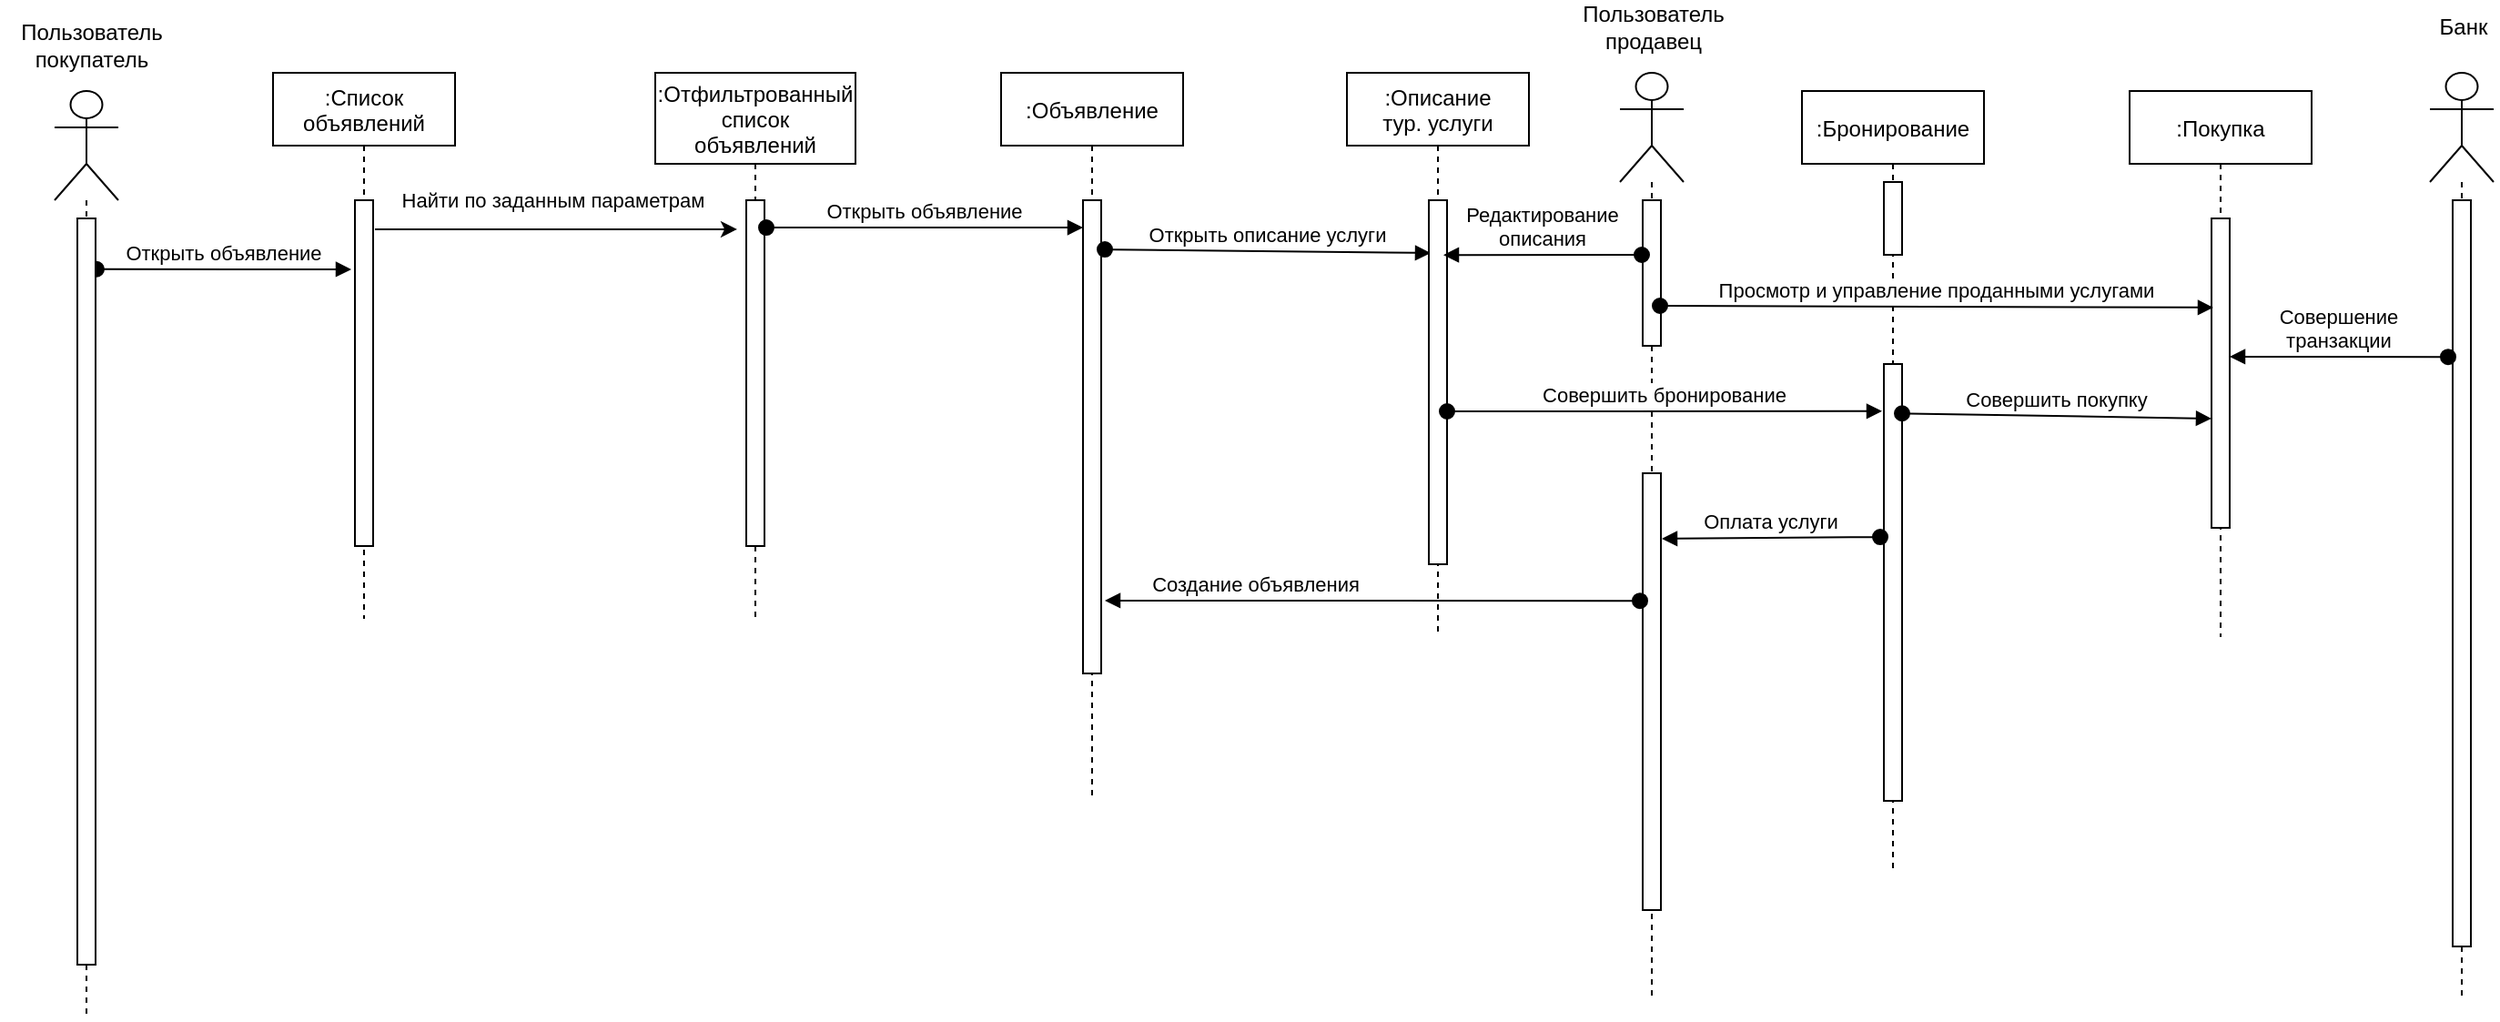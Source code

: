 <mxfile version="13.7.1" type="github">
  <diagram id="kgpKYQtTHZ0yAKxKKP6v" name="Page-1">
    <mxGraphModel dx="2201" dy="946" grid="1" gridSize="10" guides="1" tooltips="1" connect="1" arrows="1" fold="1" page="1" pageScale="1" pageWidth="850" pageHeight="1100" math="0" shadow="0">
      <root>
        <mxCell id="0" />
        <mxCell id="1" parent="0" />
        <mxCell id="3nuBFxr9cyL0pnOWT2aG-1" value=":Отфильтрованный&#xa;список&#xa;объявлений" style="shape=umlLifeline;perimeter=lifelinePerimeter;container=1;collapsible=0;recursiveResize=0;rounded=0;shadow=0;strokeWidth=1;size=50;" parent="1" vertex="1">
          <mxGeometry x="300" y="150" width="110" height="300" as="geometry" />
        </mxCell>
        <mxCell id="3nuBFxr9cyL0pnOWT2aG-2" value="" style="points=[];perimeter=orthogonalPerimeter;rounded=0;shadow=0;strokeWidth=1;" parent="3nuBFxr9cyL0pnOWT2aG-1" vertex="1">
          <mxGeometry x="50" y="70" width="10" height="190" as="geometry" />
        </mxCell>
        <mxCell id="3nuBFxr9cyL0pnOWT2aG-5" value=":Объявление" style="shape=umlLifeline;perimeter=lifelinePerimeter;container=1;collapsible=0;recursiveResize=0;rounded=0;shadow=0;strokeWidth=1;" parent="1" vertex="1">
          <mxGeometry x="490" y="150" width="100" height="400" as="geometry" />
        </mxCell>
        <mxCell id="3nuBFxr9cyL0pnOWT2aG-6" value="" style="points=[];perimeter=orthogonalPerimeter;rounded=0;shadow=0;strokeWidth=1;" parent="3nuBFxr9cyL0pnOWT2aG-5" vertex="1">
          <mxGeometry x="45" y="70" width="10" height="260" as="geometry" />
        </mxCell>
        <mxCell id="3nuBFxr9cyL0pnOWT2aG-3" value="Открыть объявление" style="verticalAlign=bottom;startArrow=oval;endArrow=block;startSize=8;shadow=0;strokeWidth=1;exitX=1.1;exitY=0.079;exitDx=0;exitDy=0;exitPerimeter=0;" parent="1" target="3nuBFxr9cyL0pnOWT2aG-6" edge="1" source="3nuBFxr9cyL0pnOWT2aG-2">
          <mxGeometry relative="1" as="geometry">
            <mxPoint x="335" y="210" as="sourcePoint" />
          </mxGeometry>
        </mxCell>
        <mxCell id="PaG0WAqrB5fABLOEtc2Y-8" value=":Список &#xa;объявлений" style="shape=umlLifeline;perimeter=lifelinePerimeter;container=1;collapsible=0;recursiveResize=0;rounded=0;shadow=0;strokeWidth=1;size=40;" vertex="1" parent="1">
          <mxGeometry x="90" y="150" width="100" height="300" as="geometry" />
        </mxCell>
        <mxCell id="PaG0WAqrB5fABLOEtc2Y-9" value="" style="points=[];perimeter=orthogonalPerimeter;rounded=0;shadow=0;strokeWidth=1;" vertex="1" parent="PaG0WAqrB5fABLOEtc2Y-8">
          <mxGeometry x="45" y="70" width="10" height="190" as="geometry" />
        </mxCell>
        <mxCell id="PaG0WAqrB5fABLOEtc2Y-10" style="edgeStyle=orthogonalEdgeStyle;rounded=0;orthogonalLoop=1;jettySize=auto;html=1;exitX=1.1;exitY=0.084;exitDx=0;exitDy=0;exitPerimeter=0;entryX=-0.5;entryY=0.084;entryDx=0;entryDy=0;entryPerimeter=0;" edge="1" parent="1" source="PaG0WAqrB5fABLOEtc2Y-9" target="3nuBFxr9cyL0pnOWT2aG-2">
          <mxGeometry relative="1" as="geometry">
            <mxPoint x="270" y="236" as="targetPoint" />
            <Array as="points" />
          </mxGeometry>
        </mxCell>
        <mxCell id="PaG0WAqrB5fABLOEtc2Y-11" value="&lt;span style=&quot;font-size: 11px ; background-color: rgb(255 , 255 , 255)&quot;&gt;Найти по заданным&amp;nbsp;&lt;/span&gt;&lt;span style=&quot;font-size: 11px&quot;&gt;параметрам&amp;nbsp;&lt;/span&gt;" style="text;html=1;align=center;verticalAlign=middle;resizable=0;points=[];autosize=1;" vertex="1" parent="1">
          <mxGeometry x="150" y="210" width="190" height="20" as="geometry" />
        </mxCell>
        <mxCell id="PaG0WAqrB5fABLOEtc2Y-12" value="Открыть описание услуги" style="verticalAlign=bottom;startArrow=oval;endArrow=block;startSize=8;shadow=0;strokeWidth=1;exitX=1.2;exitY=0.104;exitDx=0;exitDy=0;exitPerimeter=0;entryX=0.1;entryY=0.145;entryDx=0;entryDy=0;entryPerimeter=0;" edge="1" parent="1" source="3nuBFxr9cyL0pnOWT2aG-6" target="PaG0WAqrB5fABLOEtc2Y-14">
          <mxGeometry relative="1" as="geometry">
            <mxPoint x="545" y="239" as="sourcePoint" />
            <mxPoint x="723" y="263" as="targetPoint" />
          </mxGeometry>
        </mxCell>
        <mxCell id="PaG0WAqrB5fABLOEtc2Y-13" value=":Описание &#xa;тур. услуги" style="shape=umlLifeline;perimeter=lifelinePerimeter;container=1;collapsible=0;recursiveResize=0;rounded=0;shadow=0;strokeWidth=1;" vertex="1" parent="1">
          <mxGeometry x="680" y="150" width="100" height="310" as="geometry" />
        </mxCell>
        <mxCell id="PaG0WAqrB5fABLOEtc2Y-14" value="" style="points=[];perimeter=orthogonalPerimeter;rounded=0;shadow=0;strokeWidth=1;" vertex="1" parent="PaG0WAqrB5fABLOEtc2Y-13">
          <mxGeometry x="45" y="70" width="10" height="200" as="geometry" />
        </mxCell>
        <mxCell id="PaG0WAqrB5fABLOEtc2Y-15" value=":Бронирование" style="shape=umlLifeline;perimeter=lifelinePerimeter;container=1;collapsible=0;recursiveResize=0;rounded=0;shadow=0;strokeWidth=1;" vertex="1" parent="1">
          <mxGeometry x="930" y="160" width="100" height="430" as="geometry" />
        </mxCell>
        <mxCell id="PaG0WAqrB5fABLOEtc2Y-16" value="" style="points=[];perimeter=orthogonalPerimeter;rounded=0;shadow=0;strokeWidth=1;" vertex="1" parent="PaG0WAqrB5fABLOEtc2Y-15">
          <mxGeometry x="45" y="150" width="10" height="240" as="geometry" />
        </mxCell>
        <mxCell id="PaG0WAqrB5fABLOEtc2Y-35" value="" style="points=[];perimeter=orthogonalPerimeter;rounded=0;shadow=0;strokeWidth=1;" vertex="1" parent="PaG0WAqrB5fABLOEtc2Y-15">
          <mxGeometry x="45" y="50" width="10" height="40" as="geometry" />
        </mxCell>
        <mxCell id="PaG0WAqrB5fABLOEtc2Y-17" value=":Покупка" style="shape=umlLifeline;perimeter=lifelinePerimeter;container=1;collapsible=0;recursiveResize=0;rounded=0;shadow=0;strokeWidth=1;" vertex="1" parent="1">
          <mxGeometry x="1110" y="160" width="100" height="300" as="geometry" />
        </mxCell>
        <mxCell id="PaG0WAqrB5fABLOEtc2Y-18" value="" style="points=[];perimeter=orthogonalPerimeter;rounded=0;shadow=0;strokeWidth=1;" vertex="1" parent="PaG0WAqrB5fABLOEtc2Y-17">
          <mxGeometry x="45" y="70" width="10" height="170" as="geometry" />
        </mxCell>
        <mxCell id="PaG0WAqrB5fABLOEtc2Y-21" value="Открыть объявление" style="verticalAlign=bottom;startArrow=oval;endArrow=block;startSize=8;shadow=0;strokeWidth=1;entryX=-0.2;entryY=0.2;entryDx=0;entryDy=0;entryPerimeter=0;exitX=1.05;exitY=0.068;exitDx=0;exitDy=0;exitPerimeter=0;" edge="1" parent="1" source="PaG0WAqrB5fABLOEtc2Y-24" target="PaG0WAqrB5fABLOEtc2Y-9">
          <mxGeometry relative="1" as="geometry">
            <mxPoint x="-30" y="240" as="sourcePoint" />
            <mxPoint x="134" y="240" as="targetPoint" />
          </mxGeometry>
        </mxCell>
        <mxCell id="PaG0WAqrB5fABLOEtc2Y-27" value="" style="shape=umlLifeline;participant=umlActor;perimeter=lifelinePerimeter;whiteSpace=wrap;html=1;container=1;collapsible=0;recursiveResize=0;verticalAlign=top;spacingTop=36;outlineConnect=0;size=60;" vertex="1" parent="1">
          <mxGeometry x="-30" y="160" width="35" height="510" as="geometry" />
        </mxCell>
        <mxCell id="PaG0WAqrB5fABLOEtc2Y-24" value="" style="points=[];perimeter=orthogonalPerimeter;rounded=0;shadow=0;strokeWidth=1;" vertex="1" parent="PaG0WAqrB5fABLOEtc2Y-27">
          <mxGeometry x="12.5" y="70" width="10" height="410" as="geometry" />
        </mxCell>
        <mxCell id="PaG0WAqrB5fABLOEtc2Y-29" value="Пользователь&lt;br&gt;покупатель" style="text;html=1;align=center;verticalAlign=middle;resizable=0;points=[];autosize=1;" vertex="1" parent="1">
          <mxGeometry x="-60" y="120" width="100" height="30" as="geometry" />
        </mxCell>
        <mxCell id="PaG0WAqrB5fABLOEtc2Y-32" value="" style="shape=umlLifeline;participant=umlActor;perimeter=lifelinePerimeter;whiteSpace=wrap;html=1;container=1;collapsible=0;recursiveResize=0;verticalAlign=top;spacingTop=36;outlineConnect=0;size=60;" vertex="1" parent="1">
          <mxGeometry x="830" y="150" width="35" height="510" as="geometry" />
        </mxCell>
        <mxCell id="PaG0WAqrB5fABLOEtc2Y-33" value="" style="points=[];perimeter=orthogonalPerimeter;rounded=0;shadow=0;strokeWidth=1;" vertex="1" parent="PaG0WAqrB5fABLOEtc2Y-32">
          <mxGeometry x="12.5" y="70" width="10" height="80" as="geometry" />
        </mxCell>
        <mxCell id="PaG0WAqrB5fABLOEtc2Y-39" value="" style="points=[];perimeter=orthogonalPerimeter;rounded=0;shadow=0;strokeWidth=1;" vertex="1" parent="PaG0WAqrB5fABLOEtc2Y-32">
          <mxGeometry x="12.5" y="220" width="10" height="240" as="geometry" />
        </mxCell>
        <mxCell id="PaG0WAqrB5fABLOEtc2Y-34" value="Просмотр и управление проданными услугами" style="verticalAlign=bottom;startArrow=oval;endArrow=block;startSize=8;shadow=0;strokeWidth=1;entryX=0.1;entryY=0.288;entryDx=0;entryDy=0;entryPerimeter=0;exitX=0.95;exitY=0.725;exitDx=0;exitDy=0;exitPerimeter=0;" edge="1" parent="1" source="PaG0WAqrB5fABLOEtc2Y-33" target="PaG0WAqrB5fABLOEtc2Y-18">
          <mxGeometry relative="1" as="geometry">
            <mxPoint x="860" y="279" as="sourcePoint" />
            <mxPoint x="1028" y="280.0" as="targetPoint" />
          </mxGeometry>
        </mxCell>
        <mxCell id="PaG0WAqrB5fABLOEtc2Y-36" value="Пользователь&lt;br&gt;продавец" style="text;html=1;align=center;verticalAlign=middle;resizable=0;points=[];autosize=1;" vertex="1" parent="1">
          <mxGeometry x="797.5" y="110" width="100" height="30" as="geometry" />
        </mxCell>
        <mxCell id="PaG0WAqrB5fABLOEtc2Y-38" value="Редактирование &#xa;описания" style="verticalAlign=bottom;startArrow=oval;endArrow=block;startSize=8;shadow=0;strokeWidth=1;entryX=-0.2;entryY=0.171;entryDx=0;entryDy=0;entryPerimeter=0;exitX=-0.05;exitY=0.375;exitDx=0;exitDy=0;exitPerimeter=0;" edge="1" parent="1" source="PaG0WAqrB5fABLOEtc2Y-33">
          <mxGeometry relative="1" as="geometry">
            <mxPoint x="840" y="250" as="sourcePoint" />
            <mxPoint x="733" y="250.07" as="targetPoint" />
          </mxGeometry>
        </mxCell>
        <mxCell id="PaG0WAqrB5fABLOEtc2Y-40" value="Совершить бронирование" style="verticalAlign=bottom;startArrow=oval;endArrow=block;startSize=8;shadow=0;strokeWidth=1;exitX=1;exitY=0.58;exitDx=0;exitDy=0;exitPerimeter=0;entryX=-0.1;entryY=0.108;entryDx=0;entryDy=0;entryPerimeter=0;" edge="1" parent="1" source="PaG0WAqrB5fABLOEtc2Y-14" target="PaG0WAqrB5fABLOEtc2Y-16">
          <mxGeometry relative="1" as="geometry">
            <mxPoint x="752" y="336.03" as="sourcePoint" />
            <mxPoint x="930" y="333.96" as="targetPoint" />
          </mxGeometry>
        </mxCell>
        <mxCell id="PaG0WAqrB5fABLOEtc2Y-41" value="Совершить покупку" style="verticalAlign=bottom;startArrow=oval;endArrow=block;startSize=8;shadow=0;strokeWidth=1;entryX=0;entryY=0.647;entryDx=0;entryDy=0;entryPerimeter=0;exitX=1;exitY=0.113;exitDx=0;exitDy=0;exitPerimeter=0;" edge="1" parent="1" source="PaG0WAqrB5fABLOEtc2Y-16" target="PaG0WAqrB5fABLOEtc2Y-18">
          <mxGeometry relative="1" as="geometry">
            <mxPoint x="1010" y="346" as="sourcePoint" />
            <mxPoint x="1258" y="345.92" as="targetPoint" />
          </mxGeometry>
        </mxCell>
        <mxCell id="PaG0WAqrB5fABLOEtc2Y-42" value="" style="shape=umlLifeline;participant=umlActor;perimeter=lifelinePerimeter;whiteSpace=wrap;html=1;container=1;collapsible=0;recursiveResize=0;verticalAlign=top;spacingTop=36;outlineConnect=0;size=60;" vertex="1" parent="1">
          <mxGeometry x="1275" y="150" width="35" height="510" as="geometry" />
        </mxCell>
        <mxCell id="PaG0WAqrB5fABLOEtc2Y-43" value="" style="points=[];perimeter=orthogonalPerimeter;rounded=0;shadow=0;strokeWidth=1;" vertex="1" parent="PaG0WAqrB5fABLOEtc2Y-42">
          <mxGeometry x="12.5" y="70" width="10" height="410" as="geometry" />
        </mxCell>
        <mxCell id="PaG0WAqrB5fABLOEtc2Y-44" value="Банк" style="text;html=1;align=center;verticalAlign=middle;resizable=0;points=[];autosize=1;" vertex="1" parent="1">
          <mxGeometry x="1272.5" y="115" width="40" height="20" as="geometry" />
        </mxCell>
        <mxCell id="PaG0WAqrB5fABLOEtc2Y-45" value="Совершение &#xa;транзакции" style="verticalAlign=bottom;startArrow=oval;endArrow=block;startSize=8;shadow=0;strokeWidth=1;entryX=1;entryY=0.447;entryDx=0;entryDy=0;entryPerimeter=0;exitX=-0.25;exitY=0.21;exitDx=0;exitDy=0;exitPerimeter=0;" edge="1" parent="1" source="PaG0WAqrB5fABLOEtc2Y-43" target="PaG0WAqrB5fABLOEtc2Y-18">
          <mxGeometry relative="1" as="geometry">
            <mxPoint x="1279" y="320" as="sourcePoint" />
            <mxPoint x="1170" y="320.07" as="targetPoint" />
          </mxGeometry>
        </mxCell>
        <mxCell id="PaG0WAqrB5fABLOEtc2Y-46" value="Оплата услуги" style="verticalAlign=bottom;startArrow=oval;endArrow=block;startSize=8;shadow=0;strokeWidth=1;entryX=1.05;entryY=0.15;entryDx=0;entryDy=0;entryPerimeter=0;exitX=-0.2;exitY=0.396;exitDx=0;exitDy=0;exitPerimeter=0;" edge="1" parent="1" source="PaG0WAqrB5fABLOEtc2Y-16" target="PaG0WAqrB5fABLOEtc2Y-39">
          <mxGeometry relative="1" as="geometry">
            <mxPoint x="970" y="404.61" as="sourcePoint" />
            <mxPoint x="850" y="404.5" as="targetPoint" />
          </mxGeometry>
        </mxCell>
        <mxCell id="PaG0WAqrB5fABLOEtc2Y-47" value="Создание объявления" style="verticalAlign=bottom;startArrow=oval;endArrow=block;startSize=8;shadow=0;strokeWidth=1;exitX=-0.15;exitY=0.292;exitDx=0;exitDy=0;exitPerimeter=0;entryX=1.2;entryY=0.846;entryDx=0;entryDy=0;entryPerimeter=0;" edge="1" parent="1" source="PaG0WAqrB5fABLOEtc2Y-39" target="3nuBFxr9cyL0pnOWT2aG-6">
          <mxGeometry x="0.435" relative="1" as="geometry">
            <mxPoint x="839" y="440" as="sourcePoint" />
            <mxPoint x="610" y="440" as="targetPoint" />
            <mxPoint as="offset" />
          </mxGeometry>
        </mxCell>
      </root>
    </mxGraphModel>
  </diagram>
</mxfile>

